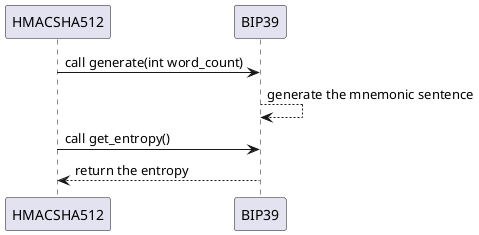 @startuml
participant  "HMACSHA512" as hmac
participant "BIP39" as bip

hmac -> bip : call generate(int word_count)
bip --> bip : generate the mnemonic sentence
hmac -> bip : call get_entropy()
bip --> hmac : return the entropy
@enduml
